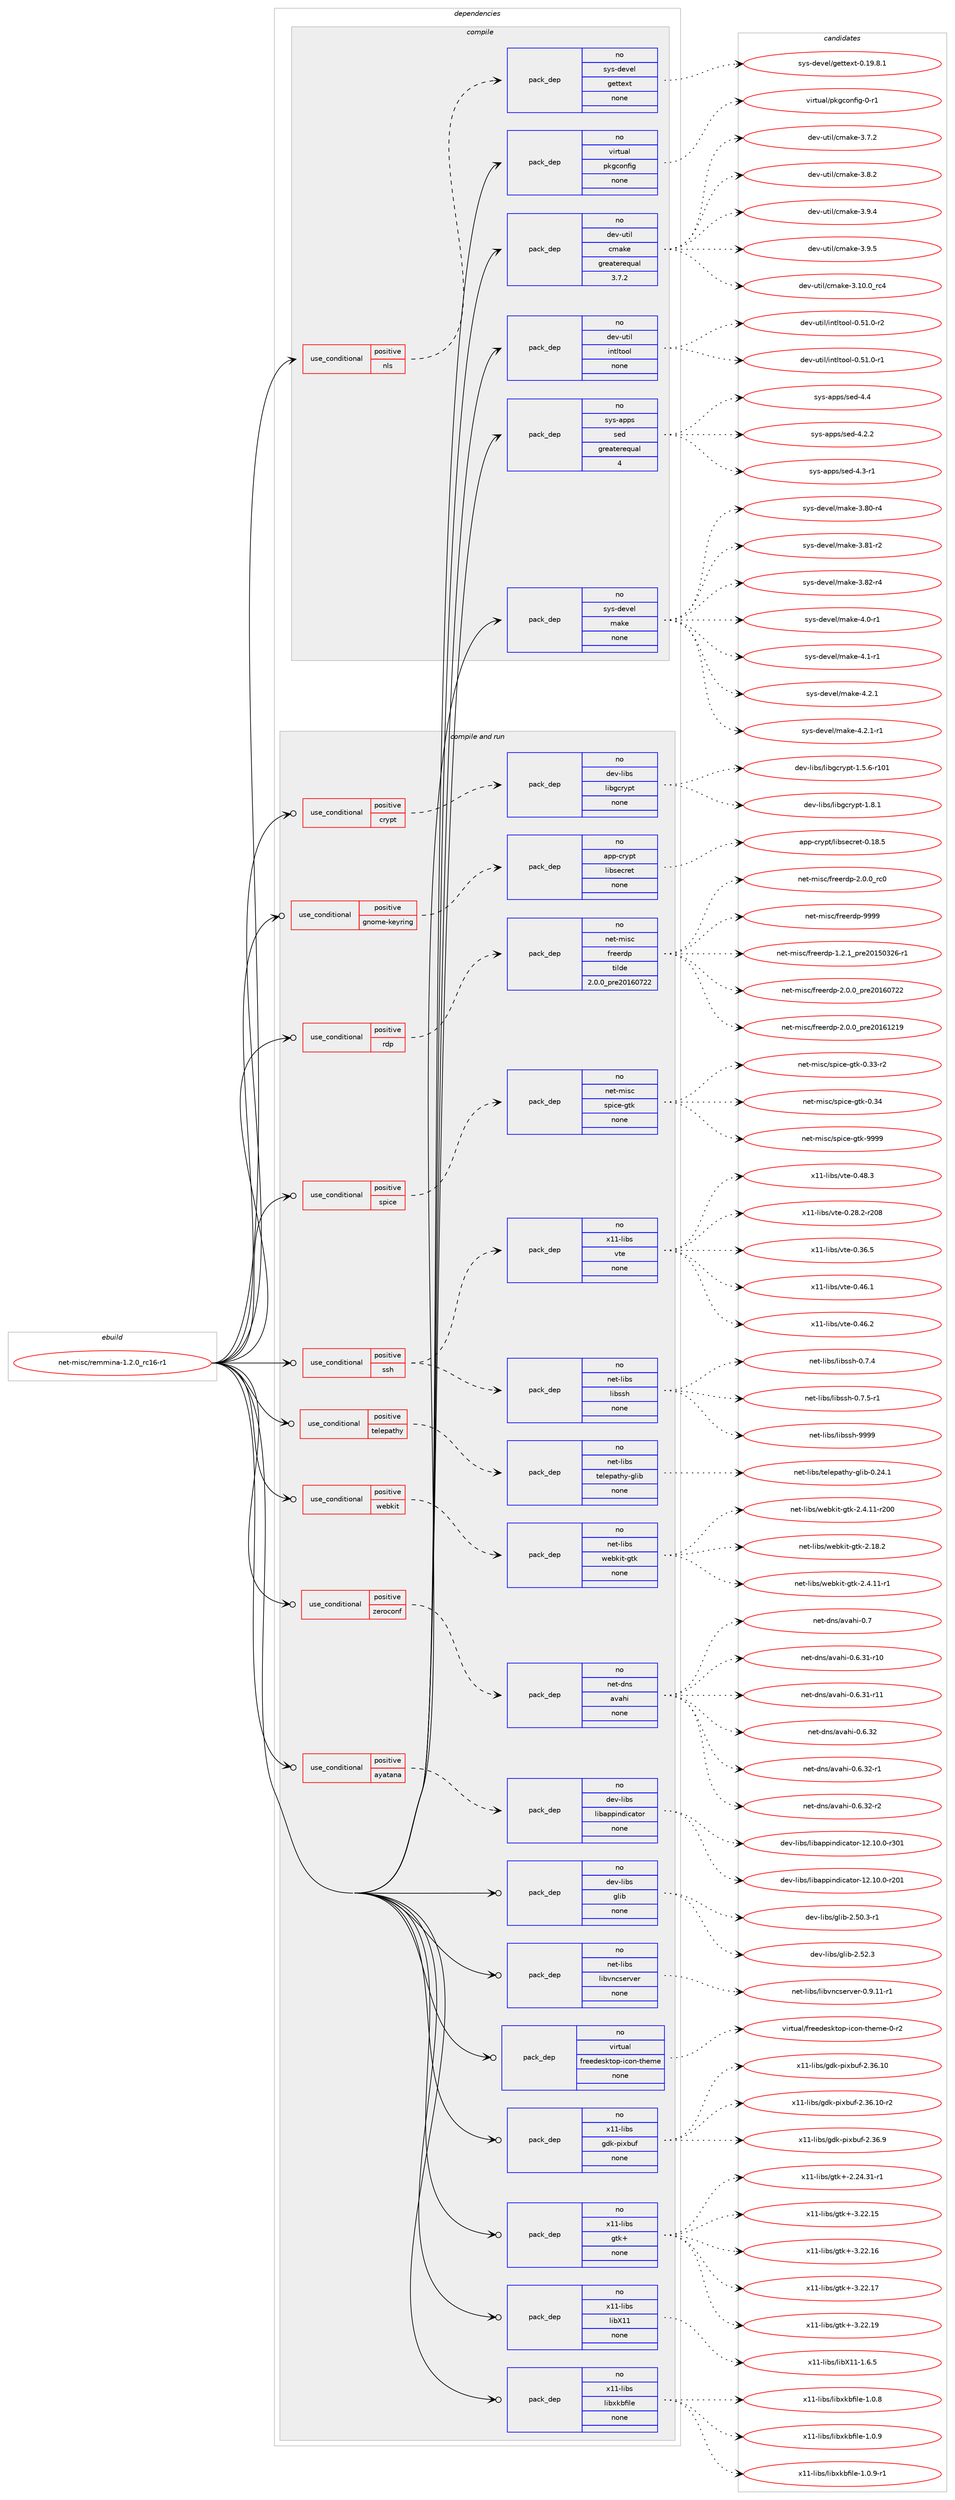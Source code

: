digraph prolog {

# *************
# Graph options
# *************

newrank=true;
concentrate=true;
compound=true;
graph [rankdir=LR,fontname=Helvetica,fontsize=10,ranksep=1.5];#, ranksep=2.5, nodesep=0.2];
edge  [arrowhead=vee];
node  [fontname=Helvetica,fontsize=10];

# **********
# The ebuild
# **********

subgraph cluster_leftcol {
color=gray;
rank=same;
label=<<i>ebuild</i>>;
id [label="net-misc/remmina-1.2.0_rc16-r1", color=red, width=4, href="../net-misc/remmina-1.2.0_rc16-r1.svg"];
}

# ****************
# The dependencies
# ****************

subgraph cluster_midcol {
color=gray;
label=<<i>dependencies</i>>;
subgraph cluster_compile {
fillcolor="#eeeeee";
style=filled;
label=<<i>compile</i>>;
subgraph cond106348 {
dependency429781 [label=<<TABLE BORDER="0" CELLBORDER="1" CELLSPACING="0" CELLPADDING="4"><TR><TD ROWSPAN="3" CELLPADDING="10">use_conditional</TD></TR><TR><TD>positive</TD></TR><TR><TD>nls</TD></TR></TABLE>>, shape=none, color=red];
subgraph pack316070 {
dependency429782 [label=<<TABLE BORDER="0" CELLBORDER="1" CELLSPACING="0" CELLPADDING="4" WIDTH="220"><TR><TD ROWSPAN="6" CELLPADDING="30">pack_dep</TD></TR><TR><TD WIDTH="110">no</TD></TR><TR><TD>sys-devel</TD></TR><TR><TD>gettext</TD></TR><TR><TD>none</TD></TR><TR><TD></TD></TR></TABLE>>, shape=none, color=blue];
}
dependency429781:e -> dependency429782:w [weight=20,style="dashed",arrowhead="vee"];
}
id:e -> dependency429781:w [weight=20,style="solid",arrowhead="vee"];
subgraph pack316071 {
dependency429783 [label=<<TABLE BORDER="0" CELLBORDER="1" CELLSPACING="0" CELLPADDING="4" WIDTH="220"><TR><TD ROWSPAN="6" CELLPADDING="30">pack_dep</TD></TR><TR><TD WIDTH="110">no</TD></TR><TR><TD>dev-util</TD></TR><TR><TD>cmake</TD></TR><TR><TD>greaterequal</TD></TR><TR><TD>3.7.2</TD></TR></TABLE>>, shape=none, color=blue];
}
id:e -> dependency429783:w [weight=20,style="solid",arrowhead="vee"];
subgraph pack316072 {
dependency429784 [label=<<TABLE BORDER="0" CELLBORDER="1" CELLSPACING="0" CELLPADDING="4" WIDTH="220"><TR><TD ROWSPAN="6" CELLPADDING="30">pack_dep</TD></TR><TR><TD WIDTH="110">no</TD></TR><TR><TD>dev-util</TD></TR><TR><TD>intltool</TD></TR><TR><TD>none</TD></TR><TR><TD></TD></TR></TABLE>>, shape=none, color=blue];
}
id:e -> dependency429784:w [weight=20,style="solid",arrowhead="vee"];
subgraph pack316073 {
dependency429785 [label=<<TABLE BORDER="0" CELLBORDER="1" CELLSPACING="0" CELLPADDING="4" WIDTH="220"><TR><TD ROWSPAN="6" CELLPADDING="30">pack_dep</TD></TR><TR><TD WIDTH="110">no</TD></TR><TR><TD>sys-apps</TD></TR><TR><TD>sed</TD></TR><TR><TD>greaterequal</TD></TR><TR><TD>4</TD></TR></TABLE>>, shape=none, color=blue];
}
id:e -> dependency429785:w [weight=20,style="solid",arrowhead="vee"];
subgraph pack316074 {
dependency429786 [label=<<TABLE BORDER="0" CELLBORDER="1" CELLSPACING="0" CELLPADDING="4" WIDTH="220"><TR><TD ROWSPAN="6" CELLPADDING="30">pack_dep</TD></TR><TR><TD WIDTH="110">no</TD></TR><TR><TD>sys-devel</TD></TR><TR><TD>make</TD></TR><TR><TD>none</TD></TR><TR><TD></TD></TR></TABLE>>, shape=none, color=blue];
}
id:e -> dependency429786:w [weight=20,style="solid",arrowhead="vee"];
subgraph pack316075 {
dependency429787 [label=<<TABLE BORDER="0" CELLBORDER="1" CELLSPACING="0" CELLPADDING="4" WIDTH="220"><TR><TD ROWSPAN="6" CELLPADDING="30">pack_dep</TD></TR><TR><TD WIDTH="110">no</TD></TR><TR><TD>virtual</TD></TR><TR><TD>pkgconfig</TD></TR><TR><TD>none</TD></TR><TR><TD></TD></TR></TABLE>>, shape=none, color=blue];
}
id:e -> dependency429787:w [weight=20,style="solid",arrowhead="vee"];
}
subgraph cluster_compileandrun {
fillcolor="#eeeeee";
style=filled;
label=<<i>compile and run</i>>;
subgraph cond106349 {
dependency429788 [label=<<TABLE BORDER="0" CELLBORDER="1" CELLSPACING="0" CELLPADDING="4"><TR><TD ROWSPAN="3" CELLPADDING="10">use_conditional</TD></TR><TR><TD>positive</TD></TR><TR><TD>ayatana</TD></TR></TABLE>>, shape=none, color=red];
subgraph pack316076 {
dependency429789 [label=<<TABLE BORDER="0" CELLBORDER="1" CELLSPACING="0" CELLPADDING="4" WIDTH="220"><TR><TD ROWSPAN="6" CELLPADDING="30">pack_dep</TD></TR><TR><TD WIDTH="110">no</TD></TR><TR><TD>dev-libs</TD></TR><TR><TD>libappindicator</TD></TR><TR><TD>none</TD></TR><TR><TD></TD></TR></TABLE>>, shape=none, color=blue];
}
dependency429788:e -> dependency429789:w [weight=20,style="dashed",arrowhead="vee"];
}
id:e -> dependency429788:w [weight=20,style="solid",arrowhead="odotvee"];
subgraph cond106350 {
dependency429790 [label=<<TABLE BORDER="0" CELLBORDER="1" CELLSPACING="0" CELLPADDING="4"><TR><TD ROWSPAN="3" CELLPADDING="10">use_conditional</TD></TR><TR><TD>positive</TD></TR><TR><TD>crypt</TD></TR></TABLE>>, shape=none, color=red];
subgraph pack316077 {
dependency429791 [label=<<TABLE BORDER="0" CELLBORDER="1" CELLSPACING="0" CELLPADDING="4" WIDTH="220"><TR><TD ROWSPAN="6" CELLPADDING="30">pack_dep</TD></TR><TR><TD WIDTH="110">no</TD></TR><TR><TD>dev-libs</TD></TR><TR><TD>libgcrypt</TD></TR><TR><TD>none</TD></TR><TR><TD></TD></TR></TABLE>>, shape=none, color=blue];
}
dependency429790:e -> dependency429791:w [weight=20,style="dashed",arrowhead="vee"];
}
id:e -> dependency429790:w [weight=20,style="solid",arrowhead="odotvee"];
subgraph cond106351 {
dependency429792 [label=<<TABLE BORDER="0" CELLBORDER="1" CELLSPACING="0" CELLPADDING="4"><TR><TD ROWSPAN="3" CELLPADDING="10">use_conditional</TD></TR><TR><TD>positive</TD></TR><TR><TD>gnome-keyring</TD></TR></TABLE>>, shape=none, color=red];
subgraph pack316078 {
dependency429793 [label=<<TABLE BORDER="0" CELLBORDER="1" CELLSPACING="0" CELLPADDING="4" WIDTH="220"><TR><TD ROWSPAN="6" CELLPADDING="30">pack_dep</TD></TR><TR><TD WIDTH="110">no</TD></TR><TR><TD>app-crypt</TD></TR><TR><TD>libsecret</TD></TR><TR><TD>none</TD></TR><TR><TD></TD></TR></TABLE>>, shape=none, color=blue];
}
dependency429792:e -> dependency429793:w [weight=20,style="dashed",arrowhead="vee"];
}
id:e -> dependency429792:w [weight=20,style="solid",arrowhead="odotvee"];
subgraph cond106352 {
dependency429794 [label=<<TABLE BORDER="0" CELLBORDER="1" CELLSPACING="0" CELLPADDING="4"><TR><TD ROWSPAN="3" CELLPADDING="10">use_conditional</TD></TR><TR><TD>positive</TD></TR><TR><TD>rdp</TD></TR></TABLE>>, shape=none, color=red];
subgraph pack316079 {
dependency429795 [label=<<TABLE BORDER="0" CELLBORDER="1" CELLSPACING="0" CELLPADDING="4" WIDTH="220"><TR><TD ROWSPAN="6" CELLPADDING="30">pack_dep</TD></TR><TR><TD WIDTH="110">no</TD></TR><TR><TD>net-misc</TD></TR><TR><TD>freerdp</TD></TR><TR><TD>tilde</TD></TR><TR><TD>2.0.0_pre20160722</TD></TR></TABLE>>, shape=none, color=blue];
}
dependency429794:e -> dependency429795:w [weight=20,style="dashed",arrowhead="vee"];
}
id:e -> dependency429794:w [weight=20,style="solid",arrowhead="odotvee"];
subgraph cond106353 {
dependency429796 [label=<<TABLE BORDER="0" CELLBORDER="1" CELLSPACING="0" CELLPADDING="4"><TR><TD ROWSPAN="3" CELLPADDING="10">use_conditional</TD></TR><TR><TD>positive</TD></TR><TR><TD>spice</TD></TR></TABLE>>, shape=none, color=red];
subgraph pack316080 {
dependency429797 [label=<<TABLE BORDER="0" CELLBORDER="1" CELLSPACING="0" CELLPADDING="4" WIDTH="220"><TR><TD ROWSPAN="6" CELLPADDING="30">pack_dep</TD></TR><TR><TD WIDTH="110">no</TD></TR><TR><TD>net-misc</TD></TR><TR><TD>spice-gtk</TD></TR><TR><TD>none</TD></TR><TR><TD></TD></TR></TABLE>>, shape=none, color=blue];
}
dependency429796:e -> dependency429797:w [weight=20,style="dashed",arrowhead="vee"];
}
id:e -> dependency429796:w [weight=20,style="solid",arrowhead="odotvee"];
subgraph cond106354 {
dependency429798 [label=<<TABLE BORDER="0" CELLBORDER="1" CELLSPACING="0" CELLPADDING="4"><TR><TD ROWSPAN="3" CELLPADDING="10">use_conditional</TD></TR><TR><TD>positive</TD></TR><TR><TD>ssh</TD></TR></TABLE>>, shape=none, color=red];
subgraph pack316081 {
dependency429799 [label=<<TABLE BORDER="0" CELLBORDER="1" CELLSPACING="0" CELLPADDING="4" WIDTH="220"><TR><TD ROWSPAN="6" CELLPADDING="30">pack_dep</TD></TR><TR><TD WIDTH="110">no</TD></TR><TR><TD>net-libs</TD></TR><TR><TD>libssh</TD></TR><TR><TD>none</TD></TR><TR><TD></TD></TR></TABLE>>, shape=none, color=blue];
}
dependency429798:e -> dependency429799:w [weight=20,style="dashed",arrowhead="vee"];
subgraph pack316082 {
dependency429800 [label=<<TABLE BORDER="0" CELLBORDER="1" CELLSPACING="0" CELLPADDING="4" WIDTH="220"><TR><TD ROWSPAN="6" CELLPADDING="30">pack_dep</TD></TR><TR><TD WIDTH="110">no</TD></TR><TR><TD>x11-libs</TD></TR><TR><TD>vte</TD></TR><TR><TD>none</TD></TR><TR><TD></TD></TR></TABLE>>, shape=none, color=blue];
}
dependency429798:e -> dependency429800:w [weight=20,style="dashed",arrowhead="vee"];
}
id:e -> dependency429798:w [weight=20,style="solid",arrowhead="odotvee"];
subgraph cond106355 {
dependency429801 [label=<<TABLE BORDER="0" CELLBORDER="1" CELLSPACING="0" CELLPADDING="4"><TR><TD ROWSPAN="3" CELLPADDING="10">use_conditional</TD></TR><TR><TD>positive</TD></TR><TR><TD>telepathy</TD></TR></TABLE>>, shape=none, color=red];
subgraph pack316083 {
dependency429802 [label=<<TABLE BORDER="0" CELLBORDER="1" CELLSPACING="0" CELLPADDING="4" WIDTH="220"><TR><TD ROWSPAN="6" CELLPADDING="30">pack_dep</TD></TR><TR><TD WIDTH="110">no</TD></TR><TR><TD>net-libs</TD></TR><TR><TD>telepathy-glib</TD></TR><TR><TD>none</TD></TR><TR><TD></TD></TR></TABLE>>, shape=none, color=blue];
}
dependency429801:e -> dependency429802:w [weight=20,style="dashed",arrowhead="vee"];
}
id:e -> dependency429801:w [weight=20,style="solid",arrowhead="odotvee"];
subgraph cond106356 {
dependency429803 [label=<<TABLE BORDER="0" CELLBORDER="1" CELLSPACING="0" CELLPADDING="4"><TR><TD ROWSPAN="3" CELLPADDING="10">use_conditional</TD></TR><TR><TD>positive</TD></TR><TR><TD>webkit</TD></TR></TABLE>>, shape=none, color=red];
subgraph pack316084 {
dependency429804 [label=<<TABLE BORDER="0" CELLBORDER="1" CELLSPACING="0" CELLPADDING="4" WIDTH="220"><TR><TD ROWSPAN="6" CELLPADDING="30">pack_dep</TD></TR><TR><TD WIDTH="110">no</TD></TR><TR><TD>net-libs</TD></TR><TR><TD>webkit-gtk</TD></TR><TR><TD>none</TD></TR><TR><TD></TD></TR></TABLE>>, shape=none, color=blue];
}
dependency429803:e -> dependency429804:w [weight=20,style="dashed",arrowhead="vee"];
}
id:e -> dependency429803:w [weight=20,style="solid",arrowhead="odotvee"];
subgraph cond106357 {
dependency429805 [label=<<TABLE BORDER="0" CELLBORDER="1" CELLSPACING="0" CELLPADDING="4"><TR><TD ROWSPAN="3" CELLPADDING="10">use_conditional</TD></TR><TR><TD>positive</TD></TR><TR><TD>zeroconf</TD></TR></TABLE>>, shape=none, color=red];
subgraph pack316085 {
dependency429806 [label=<<TABLE BORDER="0" CELLBORDER="1" CELLSPACING="0" CELLPADDING="4" WIDTH="220"><TR><TD ROWSPAN="6" CELLPADDING="30">pack_dep</TD></TR><TR><TD WIDTH="110">no</TD></TR><TR><TD>net-dns</TD></TR><TR><TD>avahi</TD></TR><TR><TD>none</TD></TR><TR><TD></TD></TR></TABLE>>, shape=none, color=blue];
}
dependency429805:e -> dependency429806:w [weight=20,style="dashed",arrowhead="vee"];
}
id:e -> dependency429805:w [weight=20,style="solid",arrowhead="odotvee"];
subgraph pack316086 {
dependency429807 [label=<<TABLE BORDER="0" CELLBORDER="1" CELLSPACING="0" CELLPADDING="4" WIDTH="220"><TR><TD ROWSPAN="6" CELLPADDING="30">pack_dep</TD></TR><TR><TD WIDTH="110">no</TD></TR><TR><TD>dev-libs</TD></TR><TR><TD>glib</TD></TR><TR><TD>none</TD></TR><TR><TD></TD></TR></TABLE>>, shape=none, color=blue];
}
id:e -> dependency429807:w [weight=20,style="solid",arrowhead="odotvee"];
subgraph pack316087 {
dependency429808 [label=<<TABLE BORDER="0" CELLBORDER="1" CELLSPACING="0" CELLPADDING="4" WIDTH="220"><TR><TD ROWSPAN="6" CELLPADDING="30">pack_dep</TD></TR><TR><TD WIDTH="110">no</TD></TR><TR><TD>net-libs</TD></TR><TR><TD>libvncserver</TD></TR><TR><TD>none</TD></TR><TR><TD></TD></TR></TABLE>>, shape=none, color=blue];
}
id:e -> dependency429808:w [weight=20,style="solid",arrowhead="odotvee"];
subgraph pack316088 {
dependency429809 [label=<<TABLE BORDER="0" CELLBORDER="1" CELLSPACING="0" CELLPADDING="4" WIDTH="220"><TR><TD ROWSPAN="6" CELLPADDING="30">pack_dep</TD></TR><TR><TD WIDTH="110">no</TD></TR><TR><TD>virtual</TD></TR><TR><TD>freedesktop-icon-theme</TD></TR><TR><TD>none</TD></TR><TR><TD></TD></TR></TABLE>>, shape=none, color=blue];
}
id:e -> dependency429809:w [weight=20,style="solid",arrowhead="odotvee"];
subgraph pack316089 {
dependency429810 [label=<<TABLE BORDER="0" CELLBORDER="1" CELLSPACING="0" CELLPADDING="4" WIDTH="220"><TR><TD ROWSPAN="6" CELLPADDING="30">pack_dep</TD></TR><TR><TD WIDTH="110">no</TD></TR><TR><TD>x11-libs</TD></TR><TR><TD>gdk-pixbuf</TD></TR><TR><TD>none</TD></TR><TR><TD></TD></TR></TABLE>>, shape=none, color=blue];
}
id:e -> dependency429810:w [weight=20,style="solid",arrowhead="odotvee"];
subgraph pack316090 {
dependency429811 [label=<<TABLE BORDER="0" CELLBORDER="1" CELLSPACING="0" CELLPADDING="4" WIDTH="220"><TR><TD ROWSPAN="6" CELLPADDING="30">pack_dep</TD></TR><TR><TD WIDTH="110">no</TD></TR><TR><TD>x11-libs</TD></TR><TR><TD>gtk+</TD></TR><TR><TD>none</TD></TR><TR><TD></TD></TR></TABLE>>, shape=none, color=blue];
}
id:e -> dependency429811:w [weight=20,style="solid",arrowhead="odotvee"];
subgraph pack316091 {
dependency429812 [label=<<TABLE BORDER="0" CELLBORDER="1" CELLSPACING="0" CELLPADDING="4" WIDTH="220"><TR><TD ROWSPAN="6" CELLPADDING="30">pack_dep</TD></TR><TR><TD WIDTH="110">no</TD></TR><TR><TD>x11-libs</TD></TR><TR><TD>libX11</TD></TR><TR><TD>none</TD></TR><TR><TD></TD></TR></TABLE>>, shape=none, color=blue];
}
id:e -> dependency429812:w [weight=20,style="solid",arrowhead="odotvee"];
subgraph pack316092 {
dependency429813 [label=<<TABLE BORDER="0" CELLBORDER="1" CELLSPACING="0" CELLPADDING="4" WIDTH="220"><TR><TD ROWSPAN="6" CELLPADDING="30">pack_dep</TD></TR><TR><TD WIDTH="110">no</TD></TR><TR><TD>x11-libs</TD></TR><TR><TD>libxkbfile</TD></TR><TR><TD>none</TD></TR><TR><TD></TD></TR></TABLE>>, shape=none, color=blue];
}
id:e -> dependency429813:w [weight=20,style="solid",arrowhead="odotvee"];
}
subgraph cluster_run {
fillcolor="#eeeeee";
style=filled;
label=<<i>run</i>>;
}
}

# **************
# The candidates
# **************

subgraph cluster_choices {
rank=same;
color=gray;
label=<<i>candidates</i>>;

subgraph choice316070 {
color=black;
nodesep=1;
choice1151211154510010111810110847103101116116101120116454846495746564649 [label="sys-devel/gettext-0.19.8.1", color=red, width=4,href="../sys-devel/gettext-0.19.8.1.svg"];
dependency429782:e -> choice1151211154510010111810110847103101116116101120116454846495746564649:w [style=dotted,weight="100"];
}
subgraph choice316071 {
color=black;
nodesep=1;
choice1001011184511711610510847991099710710145514649484648951149952 [label="dev-util/cmake-3.10.0_rc4", color=red, width=4,href="../dev-util/cmake-3.10.0_rc4.svg"];
choice10010111845117116105108479910997107101455146554650 [label="dev-util/cmake-3.7.2", color=red, width=4,href="../dev-util/cmake-3.7.2.svg"];
choice10010111845117116105108479910997107101455146564650 [label="dev-util/cmake-3.8.2", color=red, width=4,href="../dev-util/cmake-3.8.2.svg"];
choice10010111845117116105108479910997107101455146574652 [label="dev-util/cmake-3.9.4", color=red, width=4,href="../dev-util/cmake-3.9.4.svg"];
choice10010111845117116105108479910997107101455146574653 [label="dev-util/cmake-3.9.5", color=red, width=4,href="../dev-util/cmake-3.9.5.svg"];
dependency429783:e -> choice1001011184511711610510847991099710710145514649484648951149952:w [style=dotted,weight="100"];
dependency429783:e -> choice10010111845117116105108479910997107101455146554650:w [style=dotted,weight="100"];
dependency429783:e -> choice10010111845117116105108479910997107101455146564650:w [style=dotted,weight="100"];
dependency429783:e -> choice10010111845117116105108479910997107101455146574652:w [style=dotted,weight="100"];
dependency429783:e -> choice10010111845117116105108479910997107101455146574653:w [style=dotted,weight="100"];
}
subgraph choice316072 {
color=black;
nodesep=1;
choice1001011184511711610510847105110116108116111111108454846534946484511449 [label="dev-util/intltool-0.51.0-r1", color=red, width=4,href="../dev-util/intltool-0.51.0-r1.svg"];
choice1001011184511711610510847105110116108116111111108454846534946484511450 [label="dev-util/intltool-0.51.0-r2", color=red, width=4,href="../dev-util/intltool-0.51.0-r2.svg"];
dependency429784:e -> choice1001011184511711610510847105110116108116111111108454846534946484511449:w [style=dotted,weight="100"];
dependency429784:e -> choice1001011184511711610510847105110116108116111111108454846534946484511450:w [style=dotted,weight="100"];
}
subgraph choice316073 {
color=black;
nodesep=1;
choice115121115459711211211547115101100455246504650 [label="sys-apps/sed-4.2.2", color=red, width=4,href="../sys-apps/sed-4.2.2.svg"];
choice115121115459711211211547115101100455246514511449 [label="sys-apps/sed-4.3-r1", color=red, width=4,href="../sys-apps/sed-4.3-r1.svg"];
choice11512111545971121121154711510110045524652 [label="sys-apps/sed-4.4", color=red, width=4,href="../sys-apps/sed-4.4.svg"];
dependency429785:e -> choice115121115459711211211547115101100455246504650:w [style=dotted,weight="100"];
dependency429785:e -> choice115121115459711211211547115101100455246514511449:w [style=dotted,weight="100"];
dependency429785:e -> choice11512111545971121121154711510110045524652:w [style=dotted,weight="100"];
}
subgraph choice316074 {
color=black;
nodesep=1;
choice11512111545100101118101108471099710710145514656484511452 [label="sys-devel/make-3.80-r4", color=red, width=4,href="../sys-devel/make-3.80-r4.svg"];
choice11512111545100101118101108471099710710145514656494511450 [label="sys-devel/make-3.81-r2", color=red, width=4,href="../sys-devel/make-3.81-r2.svg"];
choice11512111545100101118101108471099710710145514656504511452 [label="sys-devel/make-3.82-r4", color=red, width=4,href="../sys-devel/make-3.82-r4.svg"];
choice115121115451001011181011084710997107101455246484511449 [label="sys-devel/make-4.0-r1", color=red, width=4,href="../sys-devel/make-4.0-r1.svg"];
choice115121115451001011181011084710997107101455246494511449 [label="sys-devel/make-4.1-r1", color=red, width=4,href="../sys-devel/make-4.1-r1.svg"];
choice115121115451001011181011084710997107101455246504649 [label="sys-devel/make-4.2.1", color=red, width=4,href="../sys-devel/make-4.2.1.svg"];
choice1151211154510010111810110847109971071014552465046494511449 [label="sys-devel/make-4.2.1-r1", color=red, width=4,href="../sys-devel/make-4.2.1-r1.svg"];
dependency429786:e -> choice11512111545100101118101108471099710710145514656484511452:w [style=dotted,weight="100"];
dependency429786:e -> choice11512111545100101118101108471099710710145514656494511450:w [style=dotted,weight="100"];
dependency429786:e -> choice11512111545100101118101108471099710710145514656504511452:w [style=dotted,weight="100"];
dependency429786:e -> choice115121115451001011181011084710997107101455246484511449:w [style=dotted,weight="100"];
dependency429786:e -> choice115121115451001011181011084710997107101455246494511449:w [style=dotted,weight="100"];
dependency429786:e -> choice115121115451001011181011084710997107101455246504649:w [style=dotted,weight="100"];
dependency429786:e -> choice1151211154510010111810110847109971071014552465046494511449:w [style=dotted,weight="100"];
}
subgraph choice316075 {
color=black;
nodesep=1;
choice11810511411611797108471121071039911111010210510345484511449 [label="virtual/pkgconfig-0-r1", color=red, width=4,href="../virtual/pkgconfig-0-r1.svg"];
dependency429787:e -> choice11810511411611797108471121071039911111010210510345484511449:w [style=dotted,weight="100"];
}
subgraph choice316076 {
color=black;
nodesep=1;
choice10010111845108105981154710810598971121121051101001059997116111114454950464948464845114504849 [label="dev-libs/libappindicator-12.10.0-r201", color=red, width=4,href="../dev-libs/libappindicator-12.10.0-r201.svg"];
choice10010111845108105981154710810598971121121051101001059997116111114454950464948464845114514849 [label="dev-libs/libappindicator-12.10.0-r301", color=red, width=4,href="../dev-libs/libappindicator-12.10.0-r301.svg"];
dependency429789:e -> choice10010111845108105981154710810598971121121051101001059997116111114454950464948464845114504849:w [style=dotted,weight="100"];
dependency429789:e -> choice10010111845108105981154710810598971121121051101001059997116111114454950464948464845114514849:w [style=dotted,weight="100"];
}
subgraph choice316077 {
color=black;
nodesep=1;
choice100101118451081059811547108105981039911412111211645494653465445114494849 [label="dev-libs/libgcrypt-1.5.6-r101", color=red, width=4,href="../dev-libs/libgcrypt-1.5.6-r101.svg"];
choice1001011184510810598115471081059810399114121112116454946564649 [label="dev-libs/libgcrypt-1.8.1", color=red, width=4,href="../dev-libs/libgcrypt-1.8.1.svg"];
dependency429791:e -> choice100101118451081059811547108105981039911412111211645494653465445114494849:w [style=dotted,weight="100"];
dependency429791:e -> choice1001011184510810598115471081059810399114121112116454946564649:w [style=dotted,weight="100"];
}
subgraph choice316078 {
color=black;
nodesep=1;
choice97112112459911412111211647108105981151019911410111645484649564653 [label="app-crypt/libsecret-0.18.5", color=red, width=4,href="../app-crypt/libsecret-0.18.5.svg"];
dependency429793:e -> choice97112112459911412111211647108105981151019911410111645484649564653:w [style=dotted,weight="100"];
}
subgraph choice316079 {
color=black;
nodesep=1;
choice1101011164510910511599471021141011011141001124549465046499511211410150484953485150544511449 [label="net-misc/freerdp-1.2.1_pre20150326-r1", color=red, width=4,href="../net-misc/freerdp-1.2.1_pre20150326-r1.svg"];
choice110101116451091051159947102114101101114100112455046484648951121141015048495448555050 [label="net-misc/freerdp-2.0.0_pre20160722", color=red, width=4,href="../net-misc/freerdp-2.0.0_pre20160722.svg"];
choice110101116451091051159947102114101101114100112455046484648951121141015048495449504957 [label="net-misc/freerdp-2.0.0_pre20161219", color=red, width=4,href="../net-misc/freerdp-2.0.0_pre20161219.svg"];
choice110101116451091051159947102114101101114100112455046484648951149948 [label="net-misc/freerdp-2.0.0_rc0", color=red, width=4,href="../net-misc/freerdp-2.0.0_rc0.svg"];
choice1101011164510910511599471021141011011141001124557575757 [label="net-misc/freerdp-9999", color=red, width=4,href="../net-misc/freerdp-9999.svg"];
dependency429795:e -> choice1101011164510910511599471021141011011141001124549465046499511211410150484953485150544511449:w [style=dotted,weight="100"];
dependency429795:e -> choice110101116451091051159947102114101101114100112455046484648951121141015048495448555050:w [style=dotted,weight="100"];
dependency429795:e -> choice110101116451091051159947102114101101114100112455046484648951121141015048495449504957:w [style=dotted,weight="100"];
dependency429795:e -> choice110101116451091051159947102114101101114100112455046484648951149948:w [style=dotted,weight="100"];
dependency429795:e -> choice1101011164510910511599471021141011011141001124557575757:w [style=dotted,weight="100"];
}
subgraph choice316080 {
color=black;
nodesep=1;
choice110101116451091051159947115112105991014510311610745484651514511450 [label="net-misc/spice-gtk-0.33-r2", color=red, width=4,href="../net-misc/spice-gtk-0.33-r2.svg"];
choice11010111645109105115994711511210599101451031161074548465152 [label="net-misc/spice-gtk-0.34", color=red, width=4,href="../net-misc/spice-gtk-0.34.svg"];
choice11010111645109105115994711511210599101451031161074557575757 [label="net-misc/spice-gtk-9999", color=red, width=4,href="../net-misc/spice-gtk-9999.svg"];
dependency429797:e -> choice110101116451091051159947115112105991014510311610745484651514511450:w [style=dotted,weight="100"];
dependency429797:e -> choice11010111645109105115994711511210599101451031161074548465152:w [style=dotted,weight="100"];
dependency429797:e -> choice11010111645109105115994711511210599101451031161074557575757:w [style=dotted,weight="100"];
}
subgraph choice316081 {
color=black;
nodesep=1;
choice11010111645108105981154710810598115115104454846554652 [label="net-libs/libssh-0.7.4", color=red, width=4,href="../net-libs/libssh-0.7.4.svg"];
choice110101116451081059811547108105981151151044548465546534511449 [label="net-libs/libssh-0.7.5-r1", color=red, width=4,href="../net-libs/libssh-0.7.5-r1.svg"];
choice110101116451081059811547108105981151151044557575757 [label="net-libs/libssh-9999", color=red, width=4,href="../net-libs/libssh-9999.svg"];
dependency429799:e -> choice11010111645108105981154710810598115115104454846554652:w [style=dotted,weight="100"];
dependency429799:e -> choice110101116451081059811547108105981151151044548465546534511449:w [style=dotted,weight="100"];
dependency429799:e -> choice110101116451081059811547108105981151151044557575757:w [style=dotted,weight="100"];
}
subgraph choice316082 {
color=black;
nodesep=1;
choice12049494510810598115471181161014548465056465045114504856 [label="x11-libs/vte-0.28.2-r208", color=red, width=4,href="../x11-libs/vte-0.28.2-r208.svg"];
choice120494945108105981154711811610145484651544653 [label="x11-libs/vte-0.36.5", color=red, width=4,href="../x11-libs/vte-0.36.5.svg"];
choice120494945108105981154711811610145484652544649 [label="x11-libs/vte-0.46.1", color=red, width=4,href="../x11-libs/vte-0.46.1.svg"];
choice120494945108105981154711811610145484652544650 [label="x11-libs/vte-0.46.2", color=red, width=4,href="../x11-libs/vte-0.46.2.svg"];
choice120494945108105981154711811610145484652564651 [label="x11-libs/vte-0.48.3", color=red, width=4,href="../x11-libs/vte-0.48.3.svg"];
dependency429800:e -> choice12049494510810598115471181161014548465056465045114504856:w [style=dotted,weight="100"];
dependency429800:e -> choice120494945108105981154711811610145484651544653:w [style=dotted,weight="100"];
dependency429800:e -> choice120494945108105981154711811610145484652544649:w [style=dotted,weight="100"];
dependency429800:e -> choice120494945108105981154711811610145484652544650:w [style=dotted,weight="100"];
dependency429800:e -> choice120494945108105981154711811610145484652564651:w [style=dotted,weight="100"];
}
subgraph choice316083 {
color=black;
nodesep=1;
choice11010111645108105981154711610110810111297116104121451031081059845484650524649 [label="net-libs/telepathy-glib-0.24.1", color=red, width=4,href="../net-libs/telepathy-glib-0.24.1.svg"];
dependency429802:e -> choice11010111645108105981154711610110810111297116104121451031081059845484650524649:w [style=dotted,weight="100"];
}
subgraph choice316084 {
color=black;
nodesep=1;
choice110101116451081059811547119101981071051164510311610745504649564650 [label="net-libs/webkit-gtk-2.18.2", color=red, width=4,href="../net-libs/webkit-gtk-2.18.2.svg"];
choice1101011164510810598115471191019810710511645103116107455046524649494511449 [label="net-libs/webkit-gtk-2.4.11-r1", color=red, width=4,href="../net-libs/webkit-gtk-2.4.11-r1.svg"];
choice11010111645108105981154711910198107105116451031161074550465246494945114504848 [label="net-libs/webkit-gtk-2.4.11-r200", color=red, width=4,href="../net-libs/webkit-gtk-2.4.11-r200.svg"];
dependency429804:e -> choice110101116451081059811547119101981071051164510311610745504649564650:w [style=dotted,weight="100"];
dependency429804:e -> choice1101011164510810598115471191019810710511645103116107455046524649494511449:w [style=dotted,weight="100"];
dependency429804:e -> choice11010111645108105981154711910198107105116451031161074550465246494945114504848:w [style=dotted,weight="100"];
}
subgraph choice316085 {
color=black;
nodesep=1;
choice1101011164510011011547971189710410545484654465149451144948 [label="net-dns/avahi-0.6.31-r10", color=red, width=4,href="../net-dns/avahi-0.6.31-r10.svg"];
choice1101011164510011011547971189710410545484654465149451144949 [label="net-dns/avahi-0.6.31-r11", color=red, width=4,href="../net-dns/avahi-0.6.31-r11.svg"];
choice1101011164510011011547971189710410545484654465150 [label="net-dns/avahi-0.6.32", color=red, width=4,href="../net-dns/avahi-0.6.32.svg"];
choice11010111645100110115479711897104105454846544651504511449 [label="net-dns/avahi-0.6.32-r1", color=red, width=4,href="../net-dns/avahi-0.6.32-r1.svg"];
choice11010111645100110115479711897104105454846544651504511450 [label="net-dns/avahi-0.6.32-r2", color=red, width=4,href="../net-dns/avahi-0.6.32-r2.svg"];
choice1101011164510011011547971189710410545484655 [label="net-dns/avahi-0.7", color=red, width=4,href="../net-dns/avahi-0.7.svg"];
dependency429806:e -> choice1101011164510011011547971189710410545484654465149451144948:w [style=dotted,weight="100"];
dependency429806:e -> choice1101011164510011011547971189710410545484654465149451144949:w [style=dotted,weight="100"];
dependency429806:e -> choice1101011164510011011547971189710410545484654465150:w [style=dotted,weight="100"];
dependency429806:e -> choice11010111645100110115479711897104105454846544651504511449:w [style=dotted,weight="100"];
dependency429806:e -> choice11010111645100110115479711897104105454846544651504511450:w [style=dotted,weight="100"];
dependency429806:e -> choice1101011164510011011547971189710410545484655:w [style=dotted,weight="100"];
}
subgraph choice316086 {
color=black;
nodesep=1;
choice10010111845108105981154710310810598455046534846514511449 [label="dev-libs/glib-2.50.3-r1", color=red, width=4,href="../dev-libs/glib-2.50.3-r1.svg"];
choice1001011184510810598115471031081059845504653504651 [label="dev-libs/glib-2.52.3", color=red, width=4,href="../dev-libs/glib-2.52.3.svg"];
dependency429807:e -> choice10010111845108105981154710310810598455046534846514511449:w [style=dotted,weight="100"];
dependency429807:e -> choice1001011184510810598115471031081059845504653504651:w [style=dotted,weight="100"];
}
subgraph choice316087 {
color=black;
nodesep=1;
choice1101011164510810598115471081059811811099115101114118101114454846574649494511449 [label="net-libs/libvncserver-0.9.11-r1", color=red, width=4,href="../net-libs/libvncserver-0.9.11-r1.svg"];
dependency429808:e -> choice1101011164510810598115471081059811811099115101114118101114454846574649494511449:w [style=dotted,weight="100"];
}
subgraph choice316088 {
color=black;
nodesep=1;
choice118105114116117971084710211410110110010111510711611111245105991111104511610410110910145484511450 [label="virtual/freedesktop-icon-theme-0-r2", color=red, width=4,href="../virtual/freedesktop-icon-theme-0-r2.svg"];
dependency429809:e -> choice118105114116117971084710211410110110010111510711611111245105991111104511610410110910145484511450:w [style=dotted,weight="100"];
}
subgraph choice316089 {
color=black;
nodesep=1;
choice120494945108105981154710310010745112105120981171024550465154464948 [label="x11-libs/gdk-pixbuf-2.36.10", color=red, width=4,href="../x11-libs/gdk-pixbuf-2.36.10.svg"];
choice1204949451081059811547103100107451121051209811710245504651544649484511450 [label="x11-libs/gdk-pixbuf-2.36.10-r2", color=red, width=4,href="../x11-libs/gdk-pixbuf-2.36.10-r2.svg"];
choice1204949451081059811547103100107451121051209811710245504651544657 [label="x11-libs/gdk-pixbuf-2.36.9", color=red, width=4,href="../x11-libs/gdk-pixbuf-2.36.9.svg"];
dependency429810:e -> choice120494945108105981154710310010745112105120981171024550465154464948:w [style=dotted,weight="100"];
dependency429810:e -> choice1204949451081059811547103100107451121051209811710245504651544649484511450:w [style=dotted,weight="100"];
dependency429810:e -> choice1204949451081059811547103100107451121051209811710245504651544657:w [style=dotted,weight="100"];
}
subgraph choice316090 {
color=black;
nodesep=1;
choice12049494510810598115471031161074345504650524651494511449 [label="x11-libs/gtk+-2.24.31-r1", color=red, width=4,href="../x11-libs/gtk+-2.24.31-r1.svg"];
choice1204949451081059811547103116107434551465050464953 [label="x11-libs/gtk+-3.22.15", color=red, width=4,href="../x11-libs/gtk+-3.22.15.svg"];
choice1204949451081059811547103116107434551465050464954 [label="x11-libs/gtk+-3.22.16", color=red, width=4,href="../x11-libs/gtk+-3.22.16.svg"];
choice1204949451081059811547103116107434551465050464955 [label="x11-libs/gtk+-3.22.17", color=red, width=4,href="../x11-libs/gtk+-3.22.17.svg"];
choice1204949451081059811547103116107434551465050464957 [label="x11-libs/gtk+-3.22.19", color=red, width=4,href="../x11-libs/gtk+-3.22.19.svg"];
dependency429811:e -> choice12049494510810598115471031161074345504650524651494511449:w [style=dotted,weight="100"];
dependency429811:e -> choice1204949451081059811547103116107434551465050464953:w [style=dotted,weight="100"];
dependency429811:e -> choice1204949451081059811547103116107434551465050464954:w [style=dotted,weight="100"];
dependency429811:e -> choice1204949451081059811547103116107434551465050464955:w [style=dotted,weight="100"];
dependency429811:e -> choice1204949451081059811547103116107434551465050464957:w [style=dotted,weight="100"];
}
subgraph choice316091 {
color=black;
nodesep=1;
choice120494945108105981154710810598884949454946544653 [label="x11-libs/libX11-1.6.5", color=red, width=4,href="../x11-libs/libX11-1.6.5.svg"];
dependency429812:e -> choice120494945108105981154710810598884949454946544653:w [style=dotted,weight="100"];
}
subgraph choice316092 {
color=black;
nodesep=1;
choice12049494510810598115471081059812010798102105108101454946484656 [label="x11-libs/libxkbfile-1.0.8", color=red, width=4,href="../x11-libs/libxkbfile-1.0.8.svg"];
choice12049494510810598115471081059812010798102105108101454946484657 [label="x11-libs/libxkbfile-1.0.9", color=red, width=4,href="../x11-libs/libxkbfile-1.0.9.svg"];
choice120494945108105981154710810598120107981021051081014549464846574511449 [label="x11-libs/libxkbfile-1.0.9-r1", color=red, width=4,href="../x11-libs/libxkbfile-1.0.9-r1.svg"];
dependency429813:e -> choice12049494510810598115471081059812010798102105108101454946484656:w [style=dotted,weight="100"];
dependency429813:e -> choice12049494510810598115471081059812010798102105108101454946484657:w [style=dotted,weight="100"];
dependency429813:e -> choice120494945108105981154710810598120107981021051081014549464846574511449:w [style=dotted,weight="100"];
}
}

}
